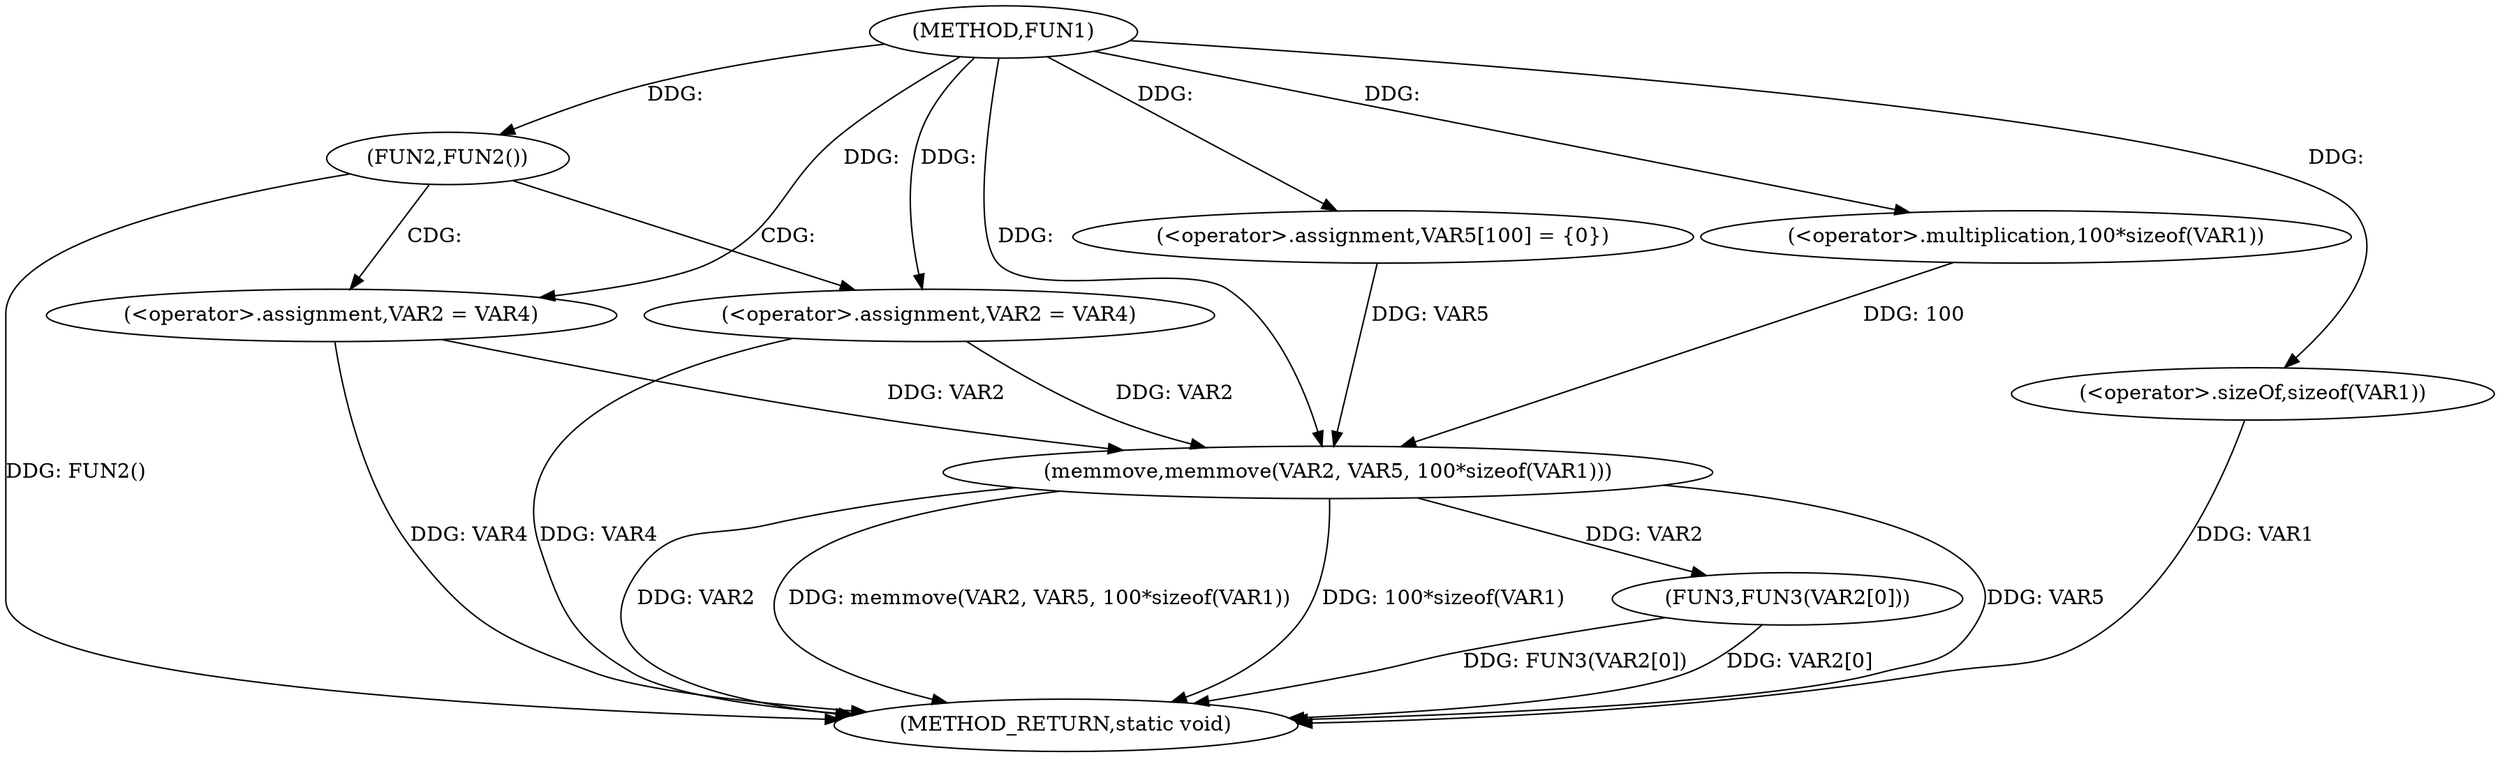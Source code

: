 digraph FUN1 {  
"1000100" [label = "(METHOD,FUN1)" ]
"1000131" [label = "(METHOD_RETURN,static void)" ]
"1000106" [label = "(FUN2,FUN2())" ]
"1000108" [label = "(<operator>.assignment,VAR2 = VAR4)" ]
"1000113" [label = "(<operator>.assignment,VAR2 = VAR4)" ]
"1000118" [label = "(<operator>.assignment,VAR5[100] = {0})" ]
"1000120" [label = "(memmove,memmove(VAR2, VAR5, 100*sizeof(VAR1)))" ]
"1000123" [label = "(<operator>.multiplication,100*sizeof(VAR1))" ]
"1000125" [label = "(<operator>.sizeOf,sizeof(VAR1))" ]
"1000127" [label = "(FUN3,FUN3(VAR2[0]))" ]
  "1000125" -> "1000131"  [ label = "DDG: VAR1"] 
  "1000120" -> "1000131"  [ label = "DDG: 100*sizeof(VAR1)"] 
  "1000127" -> "1000131"  [ label = "DDG: FUN3(VAR2[0])"] 
  "1000120" -> "1000131"  [ label = "DDG: VAR5"] 
  "1000127" -> "1000131"  [ label = "DDG: VAR2[0]"] 
  "1000106" -> "1000131"  [ label = "DDG: FUN2()"] 
  "1000113" -> "1000131"  [ label = "DDG: VAR4"] 
  "1000120" -> "1000131"  [ label = "DDG: VAR2"] 
  "1000108" -> "1000131"  [ label = "DDG: VAR4"] 
  "1000120" -> "1000131"  [ label = "DDG: memmove(VAR2, VAR5, 100*sizeof(VAR1))"] 
  "1000100" -> "1000106"  [ label = "DDG: "] 
  "1000100" -> "1000108"  [ label = "DDG: "] 
  "1000100" -> "1000113"  [ label = "DDG: "] 
  "1000100" -> "1000118"  [ label = "DDG: "] 
  "1000113" -> "1000120"  [ label = "DDG: VAR2"] 
  "1000108" -> "1000120"  [ label = "DDG: VAR2"] 
  "1000100" -> "1000120"  [ label = "DDG: "] 
  "1000118" -> "1000120"  [ label = "DDG: VAR5"] 
  "1000123" -> "1000120"  [ label = "DDG: 100"] 
  "1000100" -> "1000123"  [ label = "DDG: "] 
  "1000100" -> "1000125"  [ label = "DDG: "] 
  "1000120" -> "1000127"  [ label = "DDG: VAR2"] 
  "1000106" -> "1000108"  [ label = "CDG: "] 
  "1000106" -> "1000113"  [ label = "CDG: "] 
}
